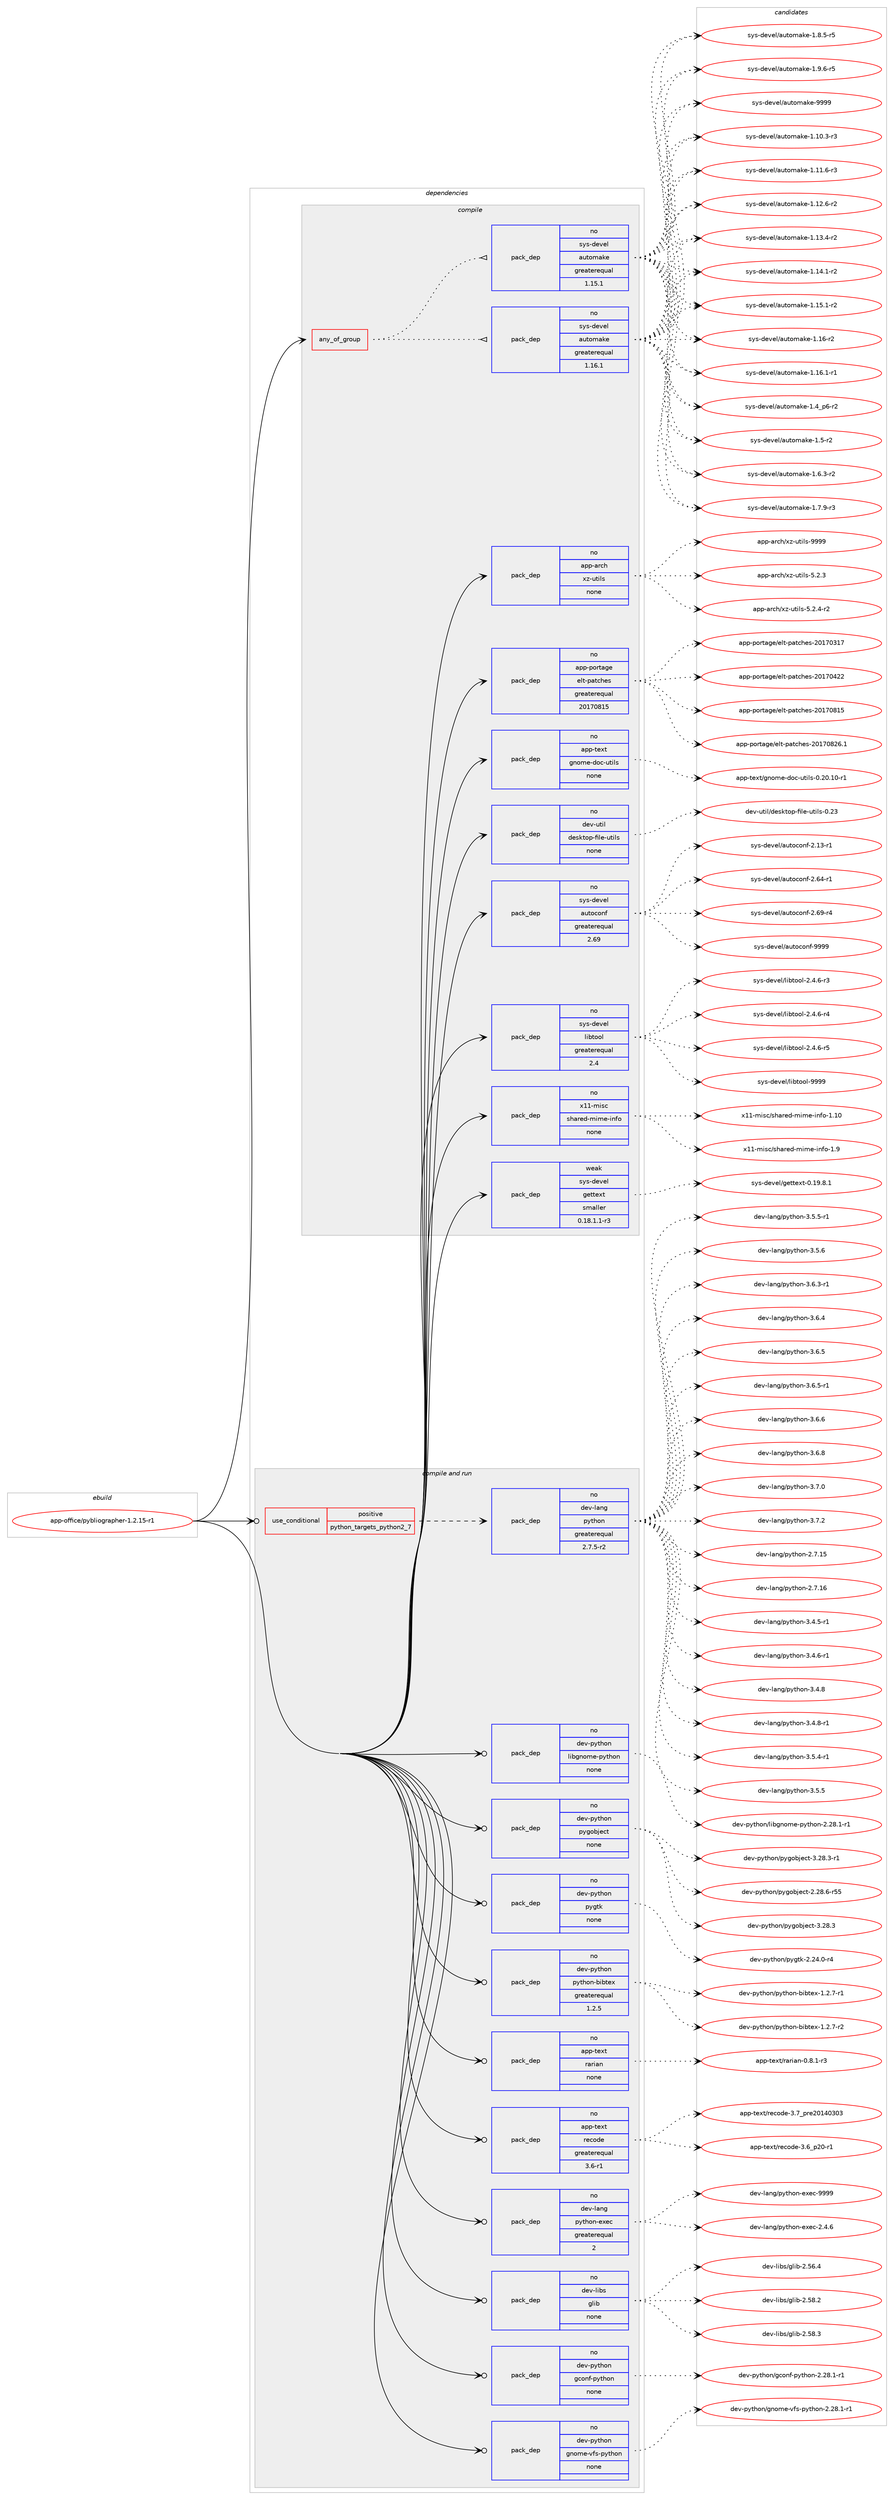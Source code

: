 digraph prolog {

# *************
# Graph options
# *************

newrank=true;
concentrate=true;
compound=true;
graph [rankdir=LR,fontname=Helvetica,fontsize=10,ranksep=1.5];#, ranksep=2.5, nodesep=0.2];
edge  [arrowhead=vee];
node  [fontname=Helvetica,fontsize=10];

# **********
# The ebuild
# **********

subgraph cluster_leftcol {
color=gray;
rank=same;
label=<<i>ebuild</i>>;
id [label="app-office/pybliographer-1.2.15-r1", color=red, width=4, href="../app-office/pybliographer-1.2.15-r1.svg"];
}

# ****************
# The dependencies
# ****************

subgraph cluster_midcol {
color=gray;
label=<<i>dependencies</i>>;
subgraph cluster_compile {
fillcolor="#eeeeee";
style=filled;
label=<<i>compile</i>>;
subgraph any19790 {
dependency1304290 [label=<<TABLE BORDER="0" CELLBORDER="1" CELLSPACING="0" CELLPADDING="4"><TR><TD CELLPADDING="10">any_of_group</TD></TR></TABLE>>, shape=none, color=red];subgraph pack929474 {
dependency1304291 [label=<<TABLE BORDER="0" CELLBORDER="1" CELLSPACING="0" CELLPADDING="4" WIDTH="220"><TR><TD ROWSPAN="6" CELLPADDING="30">pack_dep</TD></TR><TR><TD WIDTH="110">no</TD></TR><TR><TD>sys-devel</TD></TR><TR><TD>automake</TD></TR><TR><TD>greaterequal</TD></TR><TR><TD>1.16.1</TD></TR></TABLE>>, shape=none, color=blue];
}
dependency1304290:e -> dependency1304291:w [weight=20,style="dotted",arrowhead="oinv"];
subgraph pack929475 {
dependency1304292 [label=<<TABLE BORDER="0" CELLBORDER="1" CELLSPACING="0" CELLPADDING="4" WIDTH="220"><TR><TD ROWSPAN="6" CELLPADDING="30">pack_dep</TD></TR><TR><TD WIDTH="110">no</TD></TR><TR><TD>sys-devel</TD></TR><TR><TD>automake</TD></TR><TR><TD>greaterequal</TD></TR><TR><TD>1.15.1</TD></TR></TABLE>>, shape=none, color=blue];
}
dependency1304290:e -> dependency1304292:w [weight=20,style="dotted",arrowhead="oinv"];
}
id:e -> dependency1304290:w [weight=20,style="solid",arrowhead="vee"];
subgraph pack929476 {
dependency1304293 [label=<<TABLE BORDER="0" CELLBORDER="1" CELLSPACING="0" CELLPADDING="4" WIDTH="220"><TR><TD ROWSPAN="6" CELLPADDING="30">pack_dep</TD></TR><TR><TD WIDTH="110">no</TD></TR><TR><TD>app-arch</TD></TR><TR><TD>xz-utils</TD></TR><TR><TD>none</TD></TR><TR><TD></TD></TR></TABLE>>, shape=none, color=blue];
}
id:e -> dependency1304293:w [weight=20,style="solid",arrowhead="vee"];
subgraph pack929477 {
dependency1304294 [label=<<TABLE BORDER="0" CELLBORDER="1" CELLSPACING="0" CELLPADDING="4" WIDTH="220"><TR><TD ROWSPAN="6" CELLPADDING="30">pack_dep</TD></TR><TR><TD WIDTH="110">no</TD></TR><TR><TD>app-portage</TD></TR><TR><TD>elt-patches</TD></TR><TR><TD>greaterequal</TD></TR><TR><TD>20170815</TD></TR></TABLE>>, shape=none, color=blue];
}
id:e -> dependency1304294:w [weight=20,style="solid",arrowhead="vee"];
subgraph pack929478 {
dependency1304295 [label=<<TABLE BORDER="0" CELLBORDER="1" CELLSPACING="0" CELLPADDING="4" WIDTH="220"><TR><TD ROWSPAN="6" CELLPADDING="30">pack_dep</TD></TR><TR><TD WIDTH="110">no</TD></TR><TR><TD>app-text</TD></TR><TR><TD>gnome-doc-utils</TD></TR><TR><TD>none</TD></TR><TR><TD></TD></TR></TABLE>>, shape=none, color=blue];
}
id:e -> dependency1304295:w [weight=20,style="solid",arrowhead="vee"];
subgraph pack929479 {
dependency1304296 [label=<<TABLE BORDER="0" CELLBORDER="1" CELLSPACING="0" CELLPADDING="4" WIDTH="220"><TR><TD ROWSPAN="6" CELLPADDING="30">pack_dep</TD></TR><TR><TD WIDTH="110">no</TD></TR><TR><TD>dev-util</TD></TR><TR><TD>desktop-file-utils</TD></TR><TR><TD>none</TD></TR><TR><TD></TD></TR></TABLE>>, shape=none, color=blue];
}
id:e -> dependency1304296:w [weight=20,style="solid",arrowhead="vee"];
subgraph pack929480 {
dependency1304297 [label=<<TABLE BORDER="0" CELLBORDER="1" CELLSPACING="0" CELLPADDING="4" WIDTH="220"><TR><TD ROWSPAN="6" CELLPADDING="30">pack_dep</TD></TR><TR><TD WIDTH="110">no</TD></TR><TR><TD>sys-devel</TD></TR><TR><TD>autoconf</TD></TR><TR><TD>greaterequal</TD></TR><TR><TD>2.69</TD></TR></TABLE>>, shape=none, color=blue];
}
id:e -> dependency1304297:w [weight=20,style="solid",arrowhead="vee"];
subgraph pack929481 {
dependency1304298 [label=<<TABLE BORDER="0" CELLBORDER="1" CELLSPACING="0" CELLPADDING="4" WIDTH="220"><TR><TD ROWSPAN="6" CELLPADDING="30">pack_dep</TD></TR><TR><TD WIDTH="110">no</TD></TR><TR><TD>sys-devel</TD></TR><TR><TD>libtool</TD></TR><TR><TD>greaterequal</TD></TR><TR><TD>2.4</TD></TR></TABLE>>, shape=none, color=blue];
}
id:e -> dependency1304298:w [weight=20,style="solid",arrowhead="vee"];
subgraph pack929482 {
dependency1304299 [label=<<TABLE BORDER="0" CELLBORDER="1" CELLSPACING="0" CELLPADDING="4" WIDTH="220"><TR><TD ROWSPAN="6" CELLPADDING="30">pack_dep</TD></TR><TR><TD WIDTH="110">no</TD></TR><TR><TD>x11-misc</TD></TR><TR><TD>shared-mime-info</TD></TR><TR><TD>none</TD></TR><TR><TD></TD></TR></TABLE>>, shape=none, color=blue];
}
id:e -> dependency1304299:w [weight=20,style="solid",arrowhead="vee"];
subgraph pack929483 {
dependency1304300 [label=<<TABLE BORDER="0" CELLBORDER="1" CELLSPACING="0" CELLPADDING="4" WIDTH="220"><TR><TD ROWSPAN="6" CELLPADDING="30">pack_dep</TD></TR><TR><TD WIDTH="110">weak</TD></TR><TR><TD>sys-devel</TD></TR><TR><TD>gettext</TD></TR><TR><TD>smaller</TD></TR><TR><TD>0.18.1.1-r3</TD></TR></TABLE>>, shape=none, color=blue];
}
id:e -> dependency1304300:w [weight=20,style="solid",arrowhead="vee"];
}
subgraph cluster_compileandrun {
fillcolor="#eeeeee";
style=filled;
label=<<i>compile and run</i>>;
subgraph cond354484 {
dependency1304301 [label=<<TABLE BORDER="0" CELLBORDER="1" CELLSPACING="0" CELLPADDING="4"><TR><TD ROWSPAN="3" CELLPADDING="10">use_conditional</TD></TR><TR><TD>positive</TD></TR><TR><TD>python_targets_python2_7</TD></TR></TABLE>>, shape=none, color=red];
subgraph pack929484 {
dependency1304302 [label=<<TABLE BORDER="0" CELLBORDER="1" CELLSPACING="0" CELLPADDING="4" WIDTH="220"><TR><TD ROWSPAN="6" CELLPADDING="30">pack_dep</TD></TR><TR><TD WIDTH="110">no</TD></TR><TR><TD>dev-lang</TD></TR><TR><TD>python</TD></TR><TR><TD>greaterequal</TD></TR><TR><TD>2.7.5-r2</TD></TR></TABLE>>, shape=none, color=blue];
}
dependency1304301:e -> dependency1304302:w [weight=20,style="dashed",arrowhead="vee"];
}
id:e -> dependency1304301:w [weight=20,style="solid",arrowhead="odotvee"];
subgraph pack929485 {
dependency1304303 [label=<<TABLE BORDER="0" CELLBORDER="1" CELLSPACING="0" CELLPADDING="4" WIDTH="220"><TR><TD ROWSPAN="6" CELLPADDING="30">pack_dep</TD></TR><TR><TD WIDTH="110">no</TD></TR><TR><TD>app-text</TD></TR><TR><TD>rarian</TD></TR><TR><TD>none</TD></TR><TR><TD></TD></TR></TABLE>>, shape=none, color=blue];
}
id:e -> dependency1304303:w [weight=20,style="solid",arrowhead="odotvee"];
subgraph pack929486 {
dependency1304304 [label=<<TABLE BORDER="0" CELLBORDER="1" CELLSPACING="0" CELLPADDING="4" WIDTH="220"><TR><TD ROWSPAN="6" CELLPADDING="30">pack_dep</TD></TR><TR><TD WIDTH="110">no</TD></TR><TR><TD>app-text</TD></TR><TR><TD>recode</TD></TR><TR><TD>greaterequal</TD></TR><TR><TD>3.6-r1</TD></TR></TABLE>>, shape=none, color=blue];
}
id:e -> dependency1304304:w [weight=20,style="solid",arrowhead="odotvee"];
subgraph pack929487 {
dependency1304305 [label=<<TABLE BORDER="0" CELLBORDER="1" CELLSPACING="0" CELLPADDING="4" WIDTH="220"><TR><TD ROWSPAN="6" CELLPADDING="30">pack_dep</TD></TR><TR><TD WIDTH="110">no</TD></TR><TR><TD>dev-lang</TD></TR><TR><TD>python-exec</TD></TR><TR><TD>greaterequal</TD></TR><TR><TD>2</TD></TR></TABLE>>, shape=none, color=blue];
}
id:e -> dependency1304305:w [weight=20,style="solid",arrowhead="odotvee"];
subgraph pack929488 {
dependency1304306 [label=<<TABLE BORDER="0" CELLBORDER="1" CELLSPACING="0" CELLPADDING="4" WIDTH="220"><TR><TD ROWSPAN="6" CELLPADDING="30">pack_dep</TD></TR><TR><TD WIDTH="110">no</TD></TR><TR><TD>dev-libs</TD></TR><TR><TD>glib</TD></TR><TR><TD>none</TD></TR><TR><TD></TD></TR></TABLE>>, shape=none, color=blue];
}
id:e -> dependency1304306:w [weight=20,style="solid",arrowhead="odotvee"];
subgraph pack929489 {
dependency1304307 [label=<<TABLE BORDER="0" CELLBORDER="1" CELLSPACING="0" CELLPADDING="4" WIDTH="220"><TR><TD ROWSPAN="6" CELLPADDING="30">pack_dep</TD></TR><TR><TD WIDTH="110">no</TD></TR><TR><TD>dev-python</TD></TR><TR><TD>gconf-python</TD></TR><TR><TD>none</TD></TR><TR><TD></TD></TR></TABLE>>, shape=none, color=blue];
}
id:e -> dependency1304307:w [weight=20,style="solid",arrowhead="odotvee"];
subgraph pack929490 {
dependency1304308 [label=<<TABLE BORDER="0" CELLBORDER="1" CELLSPACING="0" CELLPADDING="4" WIDTH="220"><TR><TD ROWSPAN="6" CELLPADDING="30">pack_dep</TD></TR><TR><TD WIDTH="110">no</TD></TR><TR><TD>dev-python</TD></TR><TR><TD>gnome-vfs-python</TD></TR><TR><TD>none</TD></TR><TR><TD></TD></TR></TABLE>>, shape=none, color=blue];
}
id:e -> dependency1304308:w [weight=20,style="solid",arrowhead="odotvee"];
subgraph pack929491 {
dependency1304309 [label=<<TABLE BORDER="0" CELLBORDER="1" CELLSPACING="0" CELLPADDING="4" WIDTH="220"><TR><TD ROWSPAN="6" CELLPADDING="30">pack_dep</TD></TR><TR><TD WIDTH="110">no</TD></TR><TR><TD>dev-python</TD></TR><TR><TD>libgnome-python</TD></TR><TR><TD>none</TD></TR><TR><TD></TD></TR></TABLE>>, shape=none, color=blue];
}
id:e -> dependency1304309:w [weight=20,style="solid",arrowhead="odotvee"];
subgraph pack929492 {
dependency1304310 [label=<<TABLE BORDER="0" CELLBORDER="1" CELLSPACING="0" CELLPADDING="4" WIDTH="220"><TR><TD ROWSPAN="6" CELLPADDING="30">pack_dep</TD></TR><TR><TD WIDTH="110">no</TD></TR><TR><TD>dev-python</TD></TR><TR><TD>pygobject</TD></TR><TR><TD>none</TD></TR><TR><TD></TD></TR></TABLE>>, shape=none, color=blue];
}
id:e -> dependency1304310:w [weight=20,style="solid",arrowhead="odotvee"];
subgraph pack929493 {
dependency1304311 [label=<<TABLE BORDER="0" CELLBORDER="1" CELLSPACING="0" CELLPADDING="4" WIDTH="220"><TR><TD ROWSPAN="6" CELLPADDING="30">pack_dep</TD></TR><TR><TD WIDTH="110">no</TD></TR><TR><TD>dev-python</TD></TR><TR><TD>pygtk</TD></TR><TR><TD>none</TD></TR><TR><TD></TD></TR></TABLE>>, shape=none, color=blue];
}
id:e -> dependency1304311:w [weight=20,style="solid",arrowhead="odotvee"];
subgraph pack929494 {
dependency1304312 [label=<<TABLE BORDER="0" CELLBORDER="1" CELLSPACING="0" CELLPADDING="4" WIDTH="220"><TR><TD ROWSPAN="6" CELLPADDING="30">pack_dep</TD></TR><TR><TD WIDTH="110">no</TD></TR><TR><TD>dev-python</TD></TR><TR><TD>python-bibtex</TD></TR><TR><TD>greaterequal</TD></TR><TR><TD>1.2.5</TD></TR></TABLE>>, shape=none, color=blue];
}
id:e -> dependency1304312:w [weight=20,style="solid",arrowhead="odotvee"];
}
subgraph cluster_run {
fillcolor="#eeeeee";
style=filled;
label=<<i>run</i>>;
}
}

# **************
# The candidates
# **************

subgraph cluster_choices {
rank=same;
color=gray;
label=<<i>candidates</i>>;

subgraph choice929474 {
color=black;
nodesep=1;
choice11512111545100101118101108479711711611110997107101454946494846514511451 [label="sys-devel/automake-1.10.3-r3", color=red, width=4,href="../sys-devel/automake-1.10.3-r3.svg"];
choice11512111545100101118101108479711711611110997107101454946494946544511451 [label="sys-devel/automake-1.11.6-r3", color=red, width=4,href="../sys-devel/automake-1.11.6-r3.svg"];
choice11512111545100101118101108479711711611110997107101454946495046544511450 [label="sys-devel/automake-1.12.6-r2", color=red, width=4,href="../sys-devel/automake-1.12.6-r2.svg"];
choice11512111545100101118101108479711711611110997107101454946495146524511450 [label="sys-devel/automake-1.13.4-r2", color=red, width=4,href="../sys-devel/automake-1.13.4-r2.svg"];
choice11512111545100101118101108479711711611110997107101454946495246494511450 [label="sys-devel/automake-1.14.1-r2", color=red, width=4,href="../sys-devel/automake-1.14.1-r2.svg"];
choice11512111545100101118101108479711711611110997107101454946495346494511450 [label="sys-devel/automake-1.15.1-r2", color=red, width=4,href="../sys-devel/automake-1.15.1-r2.svg"];
choice1151211154510010111810110847971171161111099710710145494649544511450 [label="sys-devel/automake-1.16-r2", color=red, width=4,href="../sys-devel/automake-1.16-r2.svg"];
choice11512111545100101118101108479711711611110997107101454946495446494511449 [label="sys-devel/automake-1.16.1-r1", color=red, width=4,href="../sys-devel/automake-1.16.1-r1.svg"];
choice115121115451001011181011084797117116111109971071014549465295112544511450 [label="sys-devel/automake-1.4_p6-r2", color=red, width=4,href="../sys-devel/automake-1.4_p6-r2.svg"];
choice11512111545100101118101108479711711611110997107101454946534511450 [label="sys-devel/automake-1.5-r2", color=red, width=4,href="../sys-devel/automake-1.5-r2.svg"];
choice115121115451001011181011084797117116111109971071014549465446514511450 [label="sys-devel/automake-1.6.3-r2", color=red, width=4,href="../sys-devel/automake-1.6.3-r2.svg"];
choice115121115451001011181011084797117116111109971071014549465546574511451 [label="sys-devel/automake-1.7.9-r3", color=red, width=4,href="../sys-devel/automake-1.7.9-r3.svg"];
choice115121115451001011181011084797117116111109971071014549465646534511453 [label="sys-devel/automake-1.8.5-r5", color=red, width=4,href="../sys-devel/automake-1.8.5-r5.svg"];
choice115121115451001011181011084797117116111109971071014549465746544511453 [label="sys-devel/automake-1.9.6-r5", color=red, width=4,href="../sys-devel/automake-1.9.6-r5.svg"];
choice115121115451001011181011084797117116111109971071014557575757 [label="sys-devel/automake-9999", color=red, width=4,href="../sys-devel/automake-9999.svg"];
dependency1304291:e -> choice11512111545100101118101108479711711611110997107101454946494846514511451:w [style=dotted,weight="100"];
dependency1304291:e -> choice11512111545100101118101108479711711611110997107101454946494946544511451:w [style=dotted,weight="100"];
dependency1304291:e -> choice11512111545100101118101108479711711611110997107101454946495046544511450:w [style=dotted,weight="100"];
dependency1304291:e -> choice11512111545100101118101108479711711611110997107101454946495146524511450:w [style=dotted,weight="100"];
dependency1304291:e -> choice11512111545100101118101108479711711611110997107101454946495246494511450:w [style=dotted,weight="100"];
dependency1304291:e -> choice11512111545100101118101108479711711611110997107101454946495346494511450:w [style=dotted,weight="100"];
dependency1304291:e -> choice1151211154510010111810110847971171161111099710710145494649544511450:w [style=dotted,weight="100"];
dependency1304291:e -> choice11512111545100101118101108479711711611110997107101454946495446494511449:w [style=dotted,weight="100"];
dependency1304291:e -> choice115121115451001011181011084797117116111109971071014549465295112544511450:w [style=dotted,weight="100"];
dependency1304291:e -> choice11512111545100101118101108479711711611110997107101454946534511450:w [style=dotted,weight="100"];
dependency1304291:e -> choice115121115451001011181011084797117116111109971071014549465446514511450:w [style=dotted,weight="100"];
dependency1304291:e -> choice115121115451001011181011084797117116111109971071014549465546574511451:w [style=dotted,weight="100"];
dependency1304291:e -> choice115121115451001011181011084797117116111109971071014549465646534511453:w [style=dotted,weight="100"];
dependency1304291:e -> choice115121115451001011181011084797117116111109971071014549465746544511453:w [style=dotted,weight="100"];
dependency1304291:e -> choice115121115451001011181011084797117116111109971071014557575757:w [style=dotted,weight="100"];
}
subgraph choice929475 {
color=black;
nodesep=1;
choice11512111545100101118101108479711711611110997107101454946494846514511451 [label="sys-devel/automake-1.10.3-r3", color=red, width=4,href="../sys-devel/automake-1.10.3-r3.svg"];
choice11512111545100101118101108479711711611110997107101454946494946544511451 [label="sys-devel/automake-1.11.6-r3", color=red, width=4,href="../sys-devel/automake-1.11.6-r3.svg"];
choice11512111545100101118101108479711711611110997107101454946495046544511450 [label="sys-devel/automake-1.12.6-r2", color=red, width=4,href="../sys-devel/automake-1.12.6-r2.svg"];
choice11512111545100101118101108479711711611110997107101454946495146524511450 [label="sys-devel/automake-1.13.4-r2", color=red, width=4,href="../sys-devel/automake-1.13.4-r2.svg"];
choice11512111545100101118101108479711711611110997107101454946495246494511450 [label="sys-devel/automake-1.14.1-r2", color=red, width=4,href="../sys-devel/automake-1.14.1-r2.svg"];
choice11512111545100101118101108479711711611110997107101454946495346494511450 [label="sys-devel/automake-1.15.1-r2", color=red, width=4,href="../sys-devel/automake-1.15.1-r2.svg"];
choice1151211154510010111810110847971171161111099710710145494649544511450 [label="sys-devel/automake-1.16-r2", color=red, width=4,href="../sys-devel/automake-1.16-r2.svg"];
choice11512111545100101118101108479711711611110997107101454946495446494511449 [label="sys-devel/automake-1.16.1-r1", color=red, width=4,href="../sys-devel/automake-1.16.1-r1.svg"];
choice115121115451001011181011084797117116111109971071014549465295112544511450 [label="sys-devel/automake-1.4_p6-r2", color=red, width=4,href="../sys-devel/automake-1.4_p6-r2.svg"];
choice11512111545100101118101108479711711611110997107101454946534511450 [label="sys-devel/automake-1.5-r2", color=red, width=4,href="../sys-devel/automake-1.5-r2.svg"];
choice115121115451001011181011084797117116111109971071014549465446514511450 [label="sys-devel/automake-1.6.3-r2", color=red, width=4,href="../sys-devel/automake-1.6.3-r2.svg"];
choice115121115451001011181011084797117116111109971071014549465546574511451 [label="sys-devel/automake-1.7.9-r3", color=red, width=4,href="../sys-devel/automake-1.7.9-r3.svg"];
choice115121115451001011181011084797117116111109971071014549465646534511453 [label="sys-devel/automake-1.8.5-r5", color=red, width=4,href="../sys-devel/automake-1.8.5-r5.svg"];
choice115121115451001011181011084797117116111109971071014549465746544511453 [label="sys-devel/automake-1.9.6-r5", color=red, width=4,href="../sys-devel/automake-1.9.6-r5.svg"];
choice115121115451001011181011084797117116111109971071014557575757 [label="sys-devel/automake-9999", color=red, width=4,href="../sys-devel/automake-9999.svg"];
dependency1304292:e -> choice11512111545100101118101108479711711611110997107101454946494846514511451:w [style=dotted,weight="100"];
dependency1304292:e -> choice11512111545100101118101108479711711611110997107101454946494946544511451:w [style=dotted,weight="100"];
dependency1304292:e -> choice11512111545100101118101108479711711611110997107101454946495046544511450:w [style=dotted,weight="100"];
dependency1304292:e -> choice11512111545100101118101108479711711611110997107101454946495146524511450:w [style=dotted,weight="100"];
dependency1304292:e -> choice11512111545100101118101108479711711611110997107101454946495246494511450:w [style=dotted,weight="100"];
dependency1304292:e -> choice11512111545100101118101108479711711611110997107101454946495346494511450:w [style=dotted,weight="100"];
dependency1304292:e -> choice1151211154510010111810110847971171161111099710710145494649544511450:w [style=dotted,weight="100"];
dependency1304292:e -> choice11512111545100101118101108479711711611110997107101454946495446494511449:w [style=dotted,weight="100"];
dependency1304292:e -> choice115121115451001011181011084797117116111109971071014549465295112544511450:w [style=dotted,weight="100"];
dependency1304292:e -> choice11512111545100101118101108479711711611110997107101454946534511450:w [style=dotted,weight="100"];
dependency1304292:e -> choice115121115451001011181011084797117116111109971071014549465446514511450:w [style=dotted,weight="100"];
dependency1304292:e -> choice115121115451001011181011084797117116111109971071014549465546574511451:w [style=dotted,weight="100"];
dependency1304292:e -> choice115121115451001011181011084797117116111109971071014549465646534511453:w [style=dotted,weight="100"];
dependency1304292:e -> choice115121115451001011181011084797117116111109971071014549465746544511453:w [style=dotted,weight="100"];
dependency1304292:e -> choice115121115451001011181011084797117116111109971071014557575757:w [style=dotted,weight="100"];
}
subgraph choice929476 {
color=black;
nodesep=1;
choice971121124597114991044712012245117116105108115455346504651 [label="app-arch/xz-utils-5.2.3", color=red, width=4,href="../app-arch/xz-utils-5.2.3.svg"];
choice9711211245971149910447120122451171161051081154553465046524511450 [label="app-arch/xz-utils-5.2.4-r2", color=red, width=4,href="../app-arch/xz-utils-5.2.4-r2.svg"];
choice9711211245971149910447120122451171161051081154557575757 [label="app-arch/xz-utils-9999", color=red, width=4,href="../app-arch/xz-utils-9999.svg"];
dependency1304293:e -> choice971121124597114991044712012245117116105108115455346504651:w [style=dotted,weight="100"];
dependency1304293:e -> choice9711211245971149910447120122451171161051081154553465046524511450:w [style=dotted,weight="100"];
dependency1304293:e -> choice9711211245971149910447120122451171161051081154557575757:w [style=dotted,weight="100"];
}
subgraph choice929477 {
color=black;
nodesep=1;
choice97112112451121111141169710310147101108116451129711699104101115455048495548514955 [label="app-portage/elt-patches-20170317", color=red, width=4,href="../app-portage/elt-patches-20170317.svg"];
choice97112112451121111141169710310147101108116451129711699104101115455048495548525050 [label="app-portage/elt-patches-20170422", color=red, width=4,href="../app-portage/elt-patches-20170422.svg"];
choice97112112451121111141169710310147101108116451129711699104101115455048495548564953 [label="app-portage/elt-patches-20170815", color=red, width=4,href="../app-portage/elt-patches-20170815.svg"];
choice971121124511211111411697103101471011081164511297116991041011154550484955485650544649 [label="app-portage/elt-patches-20170826.1", color=red, width=4,href="../app-portage/elt-patches-20170826.1.svg"];
dependency1304294:e -> choice97112112451121111141169710310147101108116451129711699104101115455048495548514955:w [style=dotted,weight="100"];
dependency1304294:e -> choice97112112451121111141169710310147101108116451129711699104101115455048495548525050:w [style=dotted,weight="100"];
dependency1304294:e -> choice97112112451121111141169710310147101108116451129711699104101115455048495548564953:w [style=dotted,weight="100"];
dependency1304294:e -> choice971121124511211111411697103101471011081164511297116991041011154550484955485650544649:w [style=dotted,weight="100"];
}
subgraph choice929478 {
color=black;
nodesep=1;
choice97112112451161011201164710311011110910145100111994511711610510811545484650484649484511449 [label="app-text/gnome-doc-utils-0.20.10-r1", color=red, width=4,href="../app-text/gnome-doc-utils-0.20.10-r1.svg"];
dependency1304295:e -> choice97112112451161011201164710311011110910145100111994511711610510811545484650484649484511449:w [style=dotted,weight="100"];
}
subgraph choice929479 {
color=black;
nodesep=1;
choice100101118451171161051084710010111510711611111245102105108101451171161051081154548465051 [label="dev-util/desktop-file-utils-0.23", color=red, width=4,href="../dev-util/desktop-file-utils-0.23.svg"];
dependency1304296:e -> choice100101118451171161051084710010111510711611111245102105108101451171161051081154548465051:w [style=dotted,weight="100"];
}
subgraph choice929480 {
color=black;
nodesep=1;
choice1151211154510010111810110847971171161119911111010245504649514511449 [label="sys-devel/autoconf-2.13-r1", color=red, width=4,href="../sys-devel/autoconf-2.13-r1.svg"];
choice1151211154510010111810110847971171161119911111010245504654524511449 [label="sys-devel/autoconf-2.64-r1", color=red, width=4,href="../sys-devel/autoconf-2.64-r1.svg"];
choice1151211154510010111810110847971171161119911111010245504654574511452 [label="sys-devel/autoconf-2.69-r4", color=red, width=4,href="../sys-devel/autoconf-2.69-r4.svg"];
choice115121115451001011181011084797117116111991111101024557575757 [label="sys-devel/autoconf-9999", color=red, width=4,href="../sys-devel/autoconf-9999.svg"];
dependency1304297:e -> choice1151211154510010111810110847971171161119911111010245504649514511449:w [style=dotted,weight="100"];
dependency1304297:e -> choice1151211154510010111810110847971171161119911111010245504654524511449:w [style=dotted,weight="100"];
dependency1304297:e -> choice1151211154510010111810110847971171161119911111010245504654574511452:w [style=dotted,weight="100"];
dependency1304297:e -> choice115121115451001011181011084797117116111991111101024557575757:w [style=dotted,weight="100"];
}
subgraph choice929481 {
color=black;
nodesep=1;
choice1151211154510010111810110847108105981161111111084550465246544511451 [label="sys-devel/libtool-2.4.6-r3", color=red, width=4,href="../sys-devel/libtool-2.4.6-r3.svg"];
choice1151211154510010111810110847108105981161111111084550465246544511452 [label="sys-devel/libtool-2.4.6-r4", color=red, width=4,href="../sys-devel/libtool-2.4.6-r4.svg"];
choice1151211154510010111810110847108105981161111111084550465246544511453 [label="sys-devel/libtool-2.4.6-r5", color=red, width=4,href="../sys-devel/libtool-2.4.6-r5.svg"];
choice1151211154510010111810110847108105981161111111084557575757 [label="sys-devel/libtool-9999", color=red, width=4,href="../sys-devel/libtool-9999.svg"];
dependency1304298:e -> choice1151211154510010111810110847108105981161111111084550465246544511451:w [style=dotted,weight="100"];
dependency1304298:e -> choice1151211154510010111810110847108105981161111111084550465246544511452:w [style=dotted,weight="100"];
dependency1304298:e -> choice1151211154510010111810110847108105981161111111084550465246544511453:w [style=dotted,weight="100"];
dependency1304298:e -> choice1151211154510010111810110847108105981161111111084557575757:w [style=dotted,weight="100"];
}
subgraph choice929482 {
color=black;
nodesep=1;
choice12049494510910511599471151049711410110045109105109101451051101021114549464948 [label="x11-misc/shared-mime-info-1.10", color=red, width=4,href="../x11-misc/shared-mime-info-1.10.svg"];
choice120494945109105115994711510497114101100451091051091014510511010211145494657 [label="x11-misc/shared-mime-info-1.9", color=red, width=4,href="../x11-misc/shared-mime-info-1.9.svg"];
dependency1304299:e -> choice12049494510910511599471151049711410110045109105109101451051101021114549464948:w [style=dotted,weight="100"];
dependency1304299:e -> choice120494945109105115994711510497114101100451091051091014510511010211145494657:w [style=dotted,weight="100"];
}
subgraph choice929483 {
color=black;
nodesep=1;
choice1151211154510010111810110847103101116116101120116454846495746564649 [label="sys-devel/gettext-0.19.8.1", color=red, width=4,href="../sys-devel/gettext-0.19.8.1.svg"];
dependency1304300:e -> choice1151211154510010111810110847103101116116101120116454846495746564649:w [style=dotted,weight="100"];
}
subgraph choice929484 {
color=black;
nodesep=1;
choice10010111845108971101034711212111610411111045504655464953 [label="dev-lang/python-2.7.15", color=red, width=4,href="../dev-lang/python-2.7.15.svg"];
choice10010111845108971101034711212111610411111045504655464954 [label="dev-lang/python-2.7.16", color=red, width=4,href="../dev-lang/python-2.7.16.svg"];
choice1001011184510897110103471121211161041111104551465246534511449 [label="dev-lang/python-3.4.5-r1", color=red, width=4,href="../dev-lang/python-3.4.5-r1.svg"];
choice1001011184510897110103471121211161041111104551465246544511449 [label="dev-lang/python-3.4.6-r1", color=red, width=4,href="../dev-lang/python-3.4.6-r1.svg"];
choice100101118451089711010347112121116104111110455146524656 [label="dev-lang/python-3.4.8", color=red, width=4,href="../dev-lang/python-3.4.8.svg"];
choice1001011184510897110103471121211161041111104551465246564511449 [label="dev-lang/python-3.4.8-r1", color=red, width=4,href="../dev-lang/python-3.4.8-r1.svg"];
choice1001011184510897110103471121211161041111104551465346524511449 [label="dev-lang/python-3.5.4-r1", color=red, width=4,href="../dev-lang/python-3.5.4-r1.svg"];
choice100101118451089711010347112121116104111110455146534653 [label="dev-lang/python-3.5.5", color=red, width=4,href="../dev-lang/python-3.5.5.svg"];
choice1001011184510897110103471121211161041111104551465346534511449 [label="dev-lang/python-3.5.5-r1", color=red, width=4,href="../dev-lang/python-3.5.5-r1.svg"];
choice100101118451089711010347112121116104111110455146534654 [label="dev-lang/python-3.5.6", color=red, width=4,href="../dev-lang/python-3.5.6.svg"];
choice1001011184510897110103471121211161041111104551465446514511449 [label="dev-lang/python-3.6.3-r1", color=red, width=4,href="../dev-lang/python-3.6.3-r1.svg"];
choice100101118451089711010347112121116104111110455146544652 [label="dev-lang/python-3.6.4", color=red, width=4,href="../dev-lang/python-3.6.4.svg"];
choice100101118451089711010347112121116104111110455146544653 [label="dev-lang/python-3.6.5", color=red, width=4,href="../dev-lang/python-3.6.5.svg"];
choice1001011184510897110103471121211161041111104551465446534511449 [label="dev-lang/python-3.6.5-r1", color=red, width=4,href="../dev-lang/python-3.6.5-r1.svg"];
choice100101118451089711010347112121116104111110455146544654 [label="dev-lang/python-3.6.6", color=red, width=4,href="../dev-lang/python-3.6.6.svg"];
choice100101118451089711010347112121116104111110455146544656 [label="dev-lang/python-3.6.8", color=red, width=4,href="../dev-lang/python-3.6.8.svg"];
choice100101118451089711010347112121116104111110455146554648 [label="dev-lang/python-3.7.0", color=red, width=4,href="../dev-lang/python-3.7.0.svg"];
choice100101118451089711010347112121116104111110455146554650 [label="dev-lang/python-3.7.2", color=red, width=4,href="../dev-lang/python-3.7.2.svg"];
dependency1304302:e -> choice10010111845108971101034711212111610411111045504655464953:w [style=dotted,weight="100"];
dependency1304302:e -> choice10010111845108971101034711212111610411111045504655464954:w [style=dotted,weight="100"];
dependency1304302:e -> choice1001011184510897110103471121211161041111104551465246534511449:w [style=dotted,weight="100"];
dependency1304302:e -> choice1001011184510897110103471121211161041111104551465246544511449:w [style=dotted,weight="100"];
dependency1304302:e -> choice100101118451089711010347112121116104111110455146524656:w [style=dotted,weight="100"];
dependency1304302:e -> choice1001011184510897110103471121211161041111104551465246564511449:w [style=dotted,weight="100"];
dependency1304302:e -> choice1001011184510897110103471121211161041111104551465346524511449:w [style=dotted,weight="100"];
dependency1304302:e -> choice100101118451089711010347112121116104111110455146534653:w [style=dotted,weight="100"];
dependency1304302:e -> choice1001011184510897110103471121211161041111104551465346534511449:w [style=dotted,weight="100"];
dependency1304302:e -> choice100101118451089711010347112121116104111110455146534654:w [style=dotted,weight="100"];
dependency1304302:e -> choice1001011184510897110103471121211161041111104551465446514511449:w [style=dotted,weight="100"];
dependency1304302:e -> choice100101118451089711010347112121116104111110455146544652:w [style=dotted,weight="100"];
dependency1304302:e -> choice100101118451089711010347112121116104111110455146544653:w [style=dotted,weight="100"];
dependency1304302:e -> choice1001011184510897110103471121211161041111104551465446534511449:w [style=dotted,weight="100"];
dependency1304302:e -> choice100101118451089711010347112121116104111110455146544654:w [style=dotted,weight="100"];
dependency1304302:e -> choice100101118451089711010347112121116104111110455146544656:w [style=dotted,weight="100"];
dependency1304302:e -> choice100101118451089711010347112121116104111110455146554648:w [style=dotted,weight="100"];
dependency1304302:e -> choice100101118451089711010347112121116104111110455146554650:w [style=dotted,weight="100"];
}
subgraph choice929485 {
color=black;
nodesep=1;
choice97112112451161011201164711497114105971104548465646494511451 [label="app-text/rarian-0.8.1-r3", color=red, width=4,href="../app-text/rarian-0.8.1-r3.svg"];
dependency1304303:e -> choice97112112451161011201164711497114105971104548465646494511451:w [style=dotted,weight="100"];
}
subgraph choice929486 {
color=black;
nodesep=1;
choice97112112451161011201164711410199111100101455146549511250484511449 [label="app-text/recode-3.6_p20-r1", color=red, width=4,href="../app-text/recode-3.6_p20-r1.svg"];
choice9711211245116101120116471141019911110010145514655951121141015048495248514851 [label="app-text/recode-3.7_pre20140303", color=red, width=4,href="../app-text/recode-3.7_pre20140303.svg"];
dependency1304304:e -> choice97112112451161011201164711410199111100101455146549511250484511449:w [style=dotted,weight="100"];
dependency1304304:e -> choice9711211245116101120116471141019911110010145514655951121141015048495248514851:w [style=dotted,weight="100"];
}
subgraph choice929487 {
color=black;
nodesep=1;
choice1001011184510897110103471121211161041111104510112010199455046524654 [label="dev-lang/python-exec-2.4.6", color=red, width=4,href="../dev-lang/python-exec-2.4.6.svg"];
choice10010111845108971101034711212111610411111045101120101994557575757 [label="dev-lang/python-exec-9999", color=red, width=4,href="../dev-lang/python-exec-9999.svg"];
dependency1304305:e -> choice1001011184510897110103471121211161041111104510112010199455046524654:w [style=dotted,weight="100"];
dependency1304305:e -> choice10010111845108971101034711212111610411111045101120101994557575757:w [style=dotted,weight="100"];
}
subgraph choice929488 {
color=black;
nodesep=1;
choice1001011184510810598115471031081059845504653544652 [label="dev-libs/glib-2.56.4", color=red, width=4,href="../dev-libs/glib-2.56.4.svg"];
choice1001011184510810598115471031081059845504653564650 [label="dev-libs/glib-2.58.2", color=red, width=4,href="../dev-libs/glib-2.58.2.svg"];
choice1001011184510810598115471031081059845504653564651 [label="dev-libs/glib-2.58.3", color=red, width=4,href="../dev-libs/glib-2.58.3.svg"];
dependency1304306:e -> choice1001011184510810598115471031081059845504653544652:w [style=dotted,weight="100"];
dependency1304306:e -> choice1001011184510810598115471031081059845504653564650:w [style=dotted,weight="100"];
dependency1304306:e -> choice1001011184510810598115471031081059845504653564651:w [style=dotted,weight="100"];
}
subgraph choice929489 {
color=black;
nodesep=1;
choice10010111845112121116104111110471039911111010245112121116104111110455046505646494511449 [label="dev-python/gconf-python-2.28.1-r1", color=red, width=4,href="../dev-python/gconf-python-2.28.1-r1.svg"];
dependency1304307:e -> choice10010111845112121116104111110471039911111010245112121116104111110455046505646494511449:w [style=dotted,weight="100"];
}
subgraph choice929490 {
color=black;
nodesep=1;
choice10010111845112121116104111110471031101111091014511810211545112121116104111110455046505646494511449 [label="dev-python/gnome-vfs-python-2.28.1-r1", color=red, width=4,href="../dev-python/gnome-vfs-python-2.28.1-r1.svg"];
dependency1304308:e -> choice10010111845112121116104111110471031101111091014511810211545112121116104111110455046505646494511449:w [style=dotted,weight="100"];
}
subgraph choice929491 {
color=black;
nodesep=1;
choice10010111845112121116104111110471081059810311011110910145112121116104111110455046505646494511449 [label="dev-python/libgnome-python-2.28.1-r1", color=red, width=4,href="../dev-python/libgnome-python-2.28.1-r1.svg"];
dependency1304309:e -> choice10010111845112121116104111110471081059810311011110910145112121116104111110455046505646494511449:w [style=dotted,weight="100"];
}
subgraph choice929492 {
color=black;
nodesep=1;
choice1001011184511212111610411111047112121103111981061019911645504650564654451145353 [label="dev-python/pygobject-2.28.6-r55", color=red, width=4,href="../dev-python/pygobject-2.28.6-r55.svg"];
choice1001011184511212111610411111047112121103111981061019911645514650564651 [label="dev-python/pygobject-3.28.3", color=red, width=4,href="../dev-python/pygobject-3.28.3.svg"];
choice10010111845112121116104111110471121211031119810610199116455146505646514511449 [label="dev-python/pygobject-3.28.3-r1", color=red, width=4,href="../dev-python/pygobject-3.28.3-r1.svg"];
dependency1304310:e -> choice1001011184511212111610411111047112121103111981061019911645504650564654451145353:w [style=dotted,weight="100"];
dependency1304310:e -> choice1001011184511212111610411111047112121103111981061019911645514650564651:w [style=dotted,weight="100"];
dependency1304310:e -> choice10010111845112121116104111110471121211031119810610199116455146505646514511449:w [style=dotted,weight="100"];
}
subgraph choice929493 {
color=black;
nodesep=1;
choice1001011184511212111610411111047112121103116107455046505246484511452 [label="dev-python/pygtk-2.24.0-r4", color=red, width=4,href="../dev-python/pygtk-2.24.0-r4.svg"];
dependency1304311:e -> choice1001011184511212111610411111047112121103116107455046505246484511452:w [style=dotted,weight="100"];
}
subgraph choice929494 {
color=black;
nodesep=1;
choice10010111845112121116104111110471121211161041111104598105981161011204549465046554511449 [label="dev-python/python-bibtex-1.2.7-r1", color=red, width=4,href="../dev-python/python-bibtex-1.2.7-r1.svg"];
choice10010111845112121116104111110471121211161041111104598105981161011204549465046554511450 [label="dev-python/python-bibtex-1.2.7-r2", color=red, width=4,href="../dev-python/python-bibtex-1.2.7-r2.svg"];
dependency1304312:e -> choice10010111845112121116104111110471121211161041111104598105981161011204549465046554511449:w [style=dotted,weight="100"];
dependency1304312:e -> choice10010111845112121116104111110471121211161041111104598105981161011204549465046554511450:w [style=dotted,weight="100"];
}
}

}
